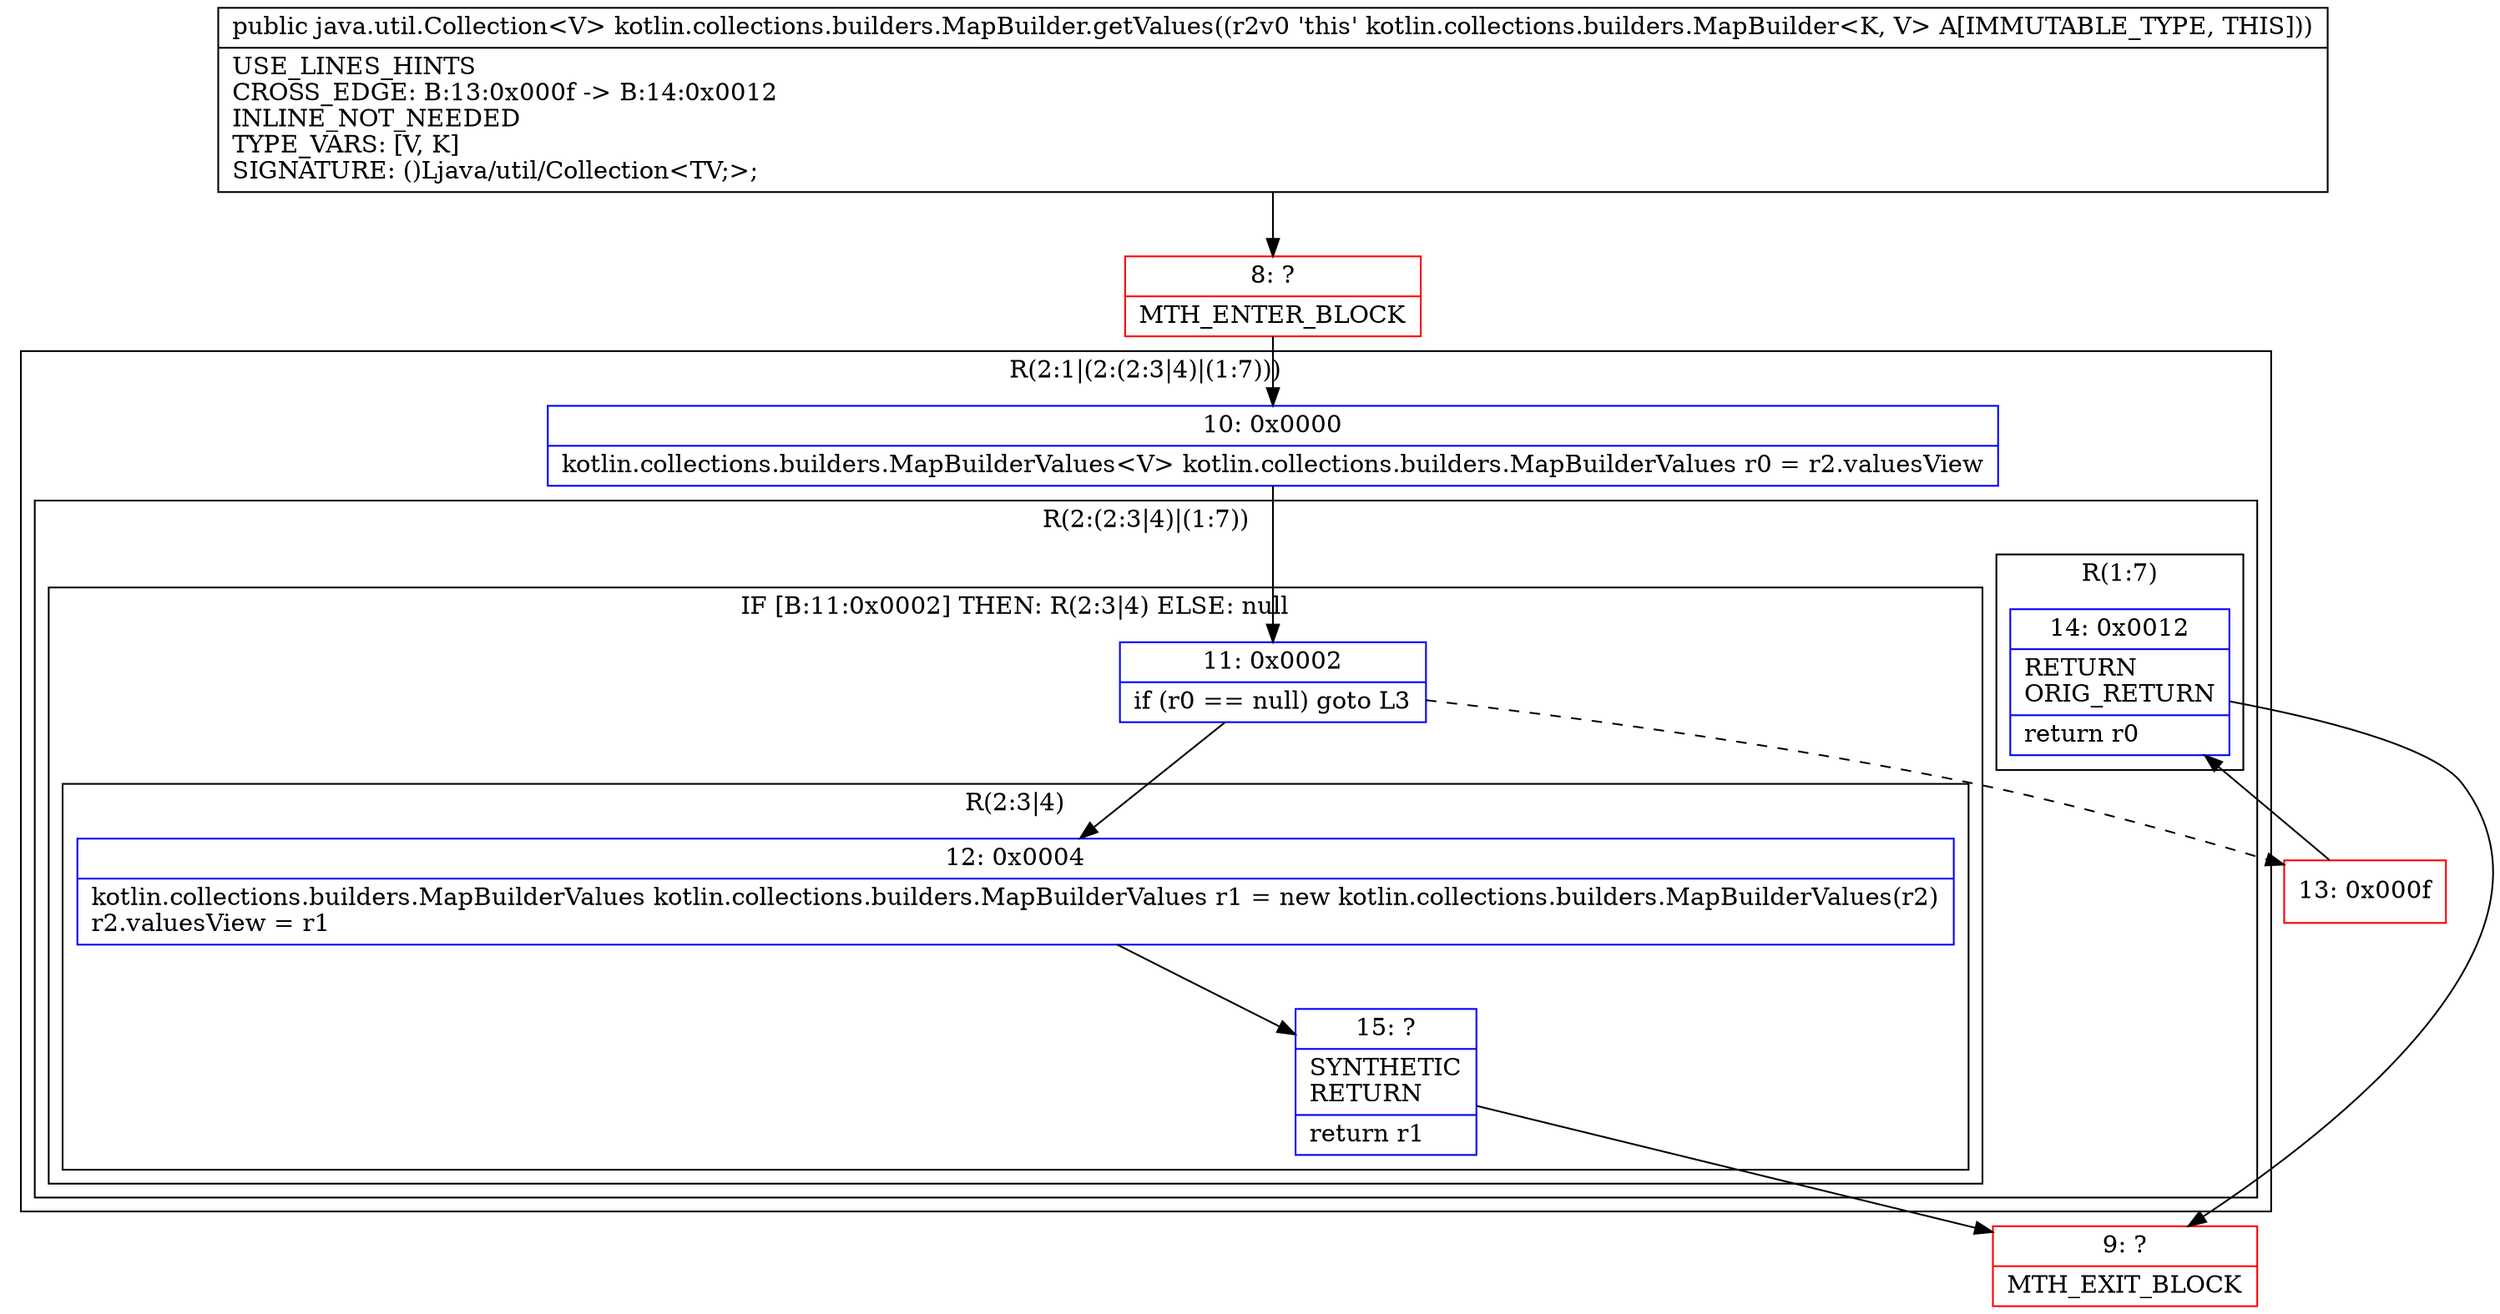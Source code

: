 digraph "CFG forkotlin.collections.builders.MapBuilder.getValues()Ljava\/util\/Collection;" {
subgraph cluster_Region_24606082 {
label = "R(2:1|(2:(2:3|4)|(1:7)))";
node [shape=record,color=blue];
Node_10 [shape=record,label="{10\:\ 0x0000|kotlin.collections.builders.MapBuilderValues\<V\> kotlin.collections.builders.MapBuilderValues r0 = r2.valuesView\l}"];
subgraph cluster_Region_1642621407 {
label = "R(2:(2:3|4)|(1:7))";
node [shape=record,color=blue];
subgraph cluster_IfRegion_354458084 {
label = "IF [B:11:0x0002] THEN: R(2:3|4) ELSE: null";
node [shape=record,color=blue];
Node_11 [shape=record,label="{11\:\ 0x0002|if (r0 == null) goto L3\l}"];
subgraph cluster_Region_819060633 {
label = "R(2:3|4)";
node [shape=record,color=blue];
Node_12 [shape=record,label="{12\:\ 0x0004|kotlin.collections.builders.MapBuilderValues kotlin.collections.builders.MapBuilderValues r1 = new kotlin.collections.builders.MapBuilderValues(r2)\lr2.valuesView = r1\l}"];
Node_15 [shape=record,label="{15\:\ ?|SYNTHETIC\lRETURN\l|return r1\l}"];
}
}
subgraph cluster_Region_1462849135 {
label = "R(1:7)";
node [shape=record,color=blue];
Node_14 [shape=record,label="{14\:\ 0x0012|RETURN\lORIG_RETURN\l|return r0\l}"];
}
}
}
Node_8 [shape=record,color=red,label="{8\:\ ?|MTH_ENTER_BLOCK\l}"];
Node_9 [shape=record,color=red,label="{9\:\ ?|MTH_EXIT_BLOCK\l}"];
Node_13 [shape=record,color=red,label="{13\:\ 0x000f}"];
MethodNode[shape=record,label="{public java.util.Collection\<V\> kotlin.collections.builders.MapBuilder.getValues((r2v0 'this' kotlin.collections.builders.MapBuilder\<K, V\> A[IMMUTABLE_TYPE, THIS]))  | USE_LINES_HINTS\lCROSS_EDGE: B:13:0x000f \-\> B:14:0x0012\lINLINE_NOT_NEEDED\lTYPE_VARS: [V, K]\lSIGNATURE: ()Ljava\/util\/Collection\<TV;\>;\l}"];
MethodNode -> Node_8;Node_10 -> Node_11;
Node_11 -> Node_12;
Node_11 -> Node_13[style=dashed];
Node_12 -> Node_15;
Node_15 -> Node_9;
Node_14 -> Node_9;
Node_8 -> Node_10;
Node_13 -> Node_14;
}

